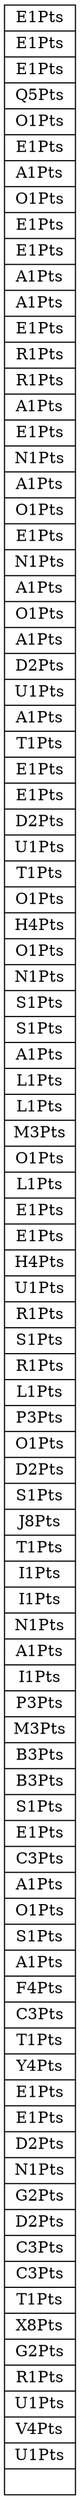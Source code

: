 digraph G { 
node1 [shape=record, label = "{ E1Pts|E1Pts|E1Pts|Q5Pts|O1Pts|E1Pts|A1Pts|O1Pts|E1Pts|E1Pts|A1Pts|A1Pts|E1Pts|R1Pts|R1Pts|A1Pts|E1Pts|N1Pts|A1Pts|O1Pts|E1Pts|N1Pts|A1Pts|O1Pts|A1Pts|D2Pts|U1Pts|A1Pts|T1Pts|E1Pts|E1Pts|D2Pts|U1Pts|T1Pts|O1Pts|H4Pts|O1Pts|N1Pts|S1Pts|S1Pts|A1Pts|L1Pts|L1Pts|M3Pts|O1Pts|L1Pts|E1Pts|E1Pts|H4Pts|U1Pts|R1Pts|S1Pts|R1Pts|L1Pts|P3Pts|O1Pts|D2Pts|S1Pts|J8Pts|T1Pts|I1Pts|I1Pts|N1Pts|A1Pts|I1Pts|P3Pts|M3Pts|B3Pts|B3Pts|S1Pts|E1Pts|C3Pts|A1Pts|O1Pts|S1Pts|A1Pts|F4Pts|C3Pts|T1Pts|Y4Pts|E1Pts|E1Pts|D2Pts|N1Pts|G2Pts|D2Pts|C3Pts|C3Pts|T1Pts|X8Pts|G2Pts|R1Pts|U1Pts|V4Pts|U1Pts|}"]
}